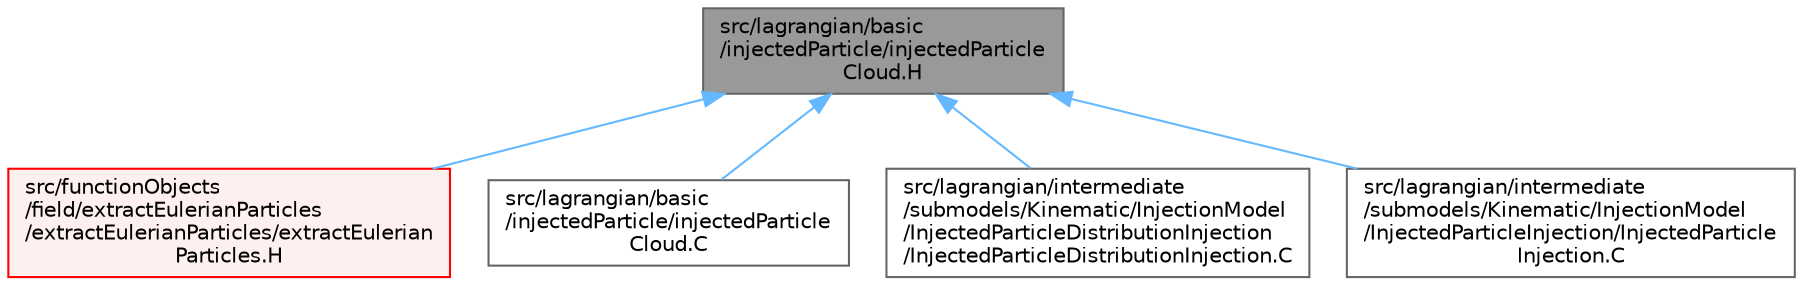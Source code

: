 digraph "src/lagrangian/basic/injectedParticle/injectedParticleCloud.H"
{
 // LATEX_PDF_SIZE
  bgcolor="transparent";
  edge [fontname=Helvetica,fontsize=10,labelfontname=Helvetica,labelfontsize=10];
  node [fontname=Helvetica,fontsize=10,shape=box,height=0.2,width=0.4];
  Node1 [id="Node000001",label="src/lagrangian/basic\l/injectedParticle/injectedParticle\lCloud.H",height=0.2,width=0.4,color="gray40", fillcolor="grey60", style="filled", fontcolor="black",tooltip=" "];
  Node1 -> Node2 [id="edge1_Node000001_Node000002",dir="back",color="steelblue1",style="solid",tooltip=" "];
  Node2 [id="Node000002",label="src/functionObjects\l/field/extractEulerianParticles\l/extractEulerianParticles/extractEulerian\lParticles.H",height=0.2,width=0.4,color="red", fillcolor="#FFF0F0", style="filled",URL="$extractEulerianParticles_8H.html",tooltip=" "];
  Node1 -> Node4 [id="edge2_Node000001_Node000004",dir="back",color="steelblue1",style="solid",tooltip=" "];
  Node4 [id="Node000004",label="src/lagrangian/basic\l/injectedParticle/injectedParticle\lCloud.C",height=0.2,width=0.4,color="grey40", fillcolor="white", style="filled",URL="$injectedParticleCloud_8C.html",tooltip=" "];
  Node1 -> Node5 [id="edge3_Node000001_Node000005",dir="back",color="steelblue1",style="solid",tooltip=" "];
  Node5 [id="Node000005",label="src/lagrangian/intermediate\l/submodels/Kinematic/InjectionModel\l/InjectedParticleDistributionInjection\l/InjectedParticleDistributionInjection.C",height=0.2,width=0.4,color="grey40", fillcolor="white", style="filled",URL="$InjectedParticleDistributionInjection_8C.html",tooltip=" "];
  Node1 -> Node6 [id="edge4_Node000001_Node000006",dir="back",color="steelblue1",style="solid",tooltip=" "];
  Node6 [id="Node000006",label="src/lagrangian/intermediate\l/submodels/Kinematic/InjectionModel\l/InjectedParticleInjection/InjectedParticle\lInjection.C",height=0.2,width=0.4,color="grey40", fillcolor="white", style="filled",URL="$InjectedParticleInjection_8C.html",tooltip=" "];
}
